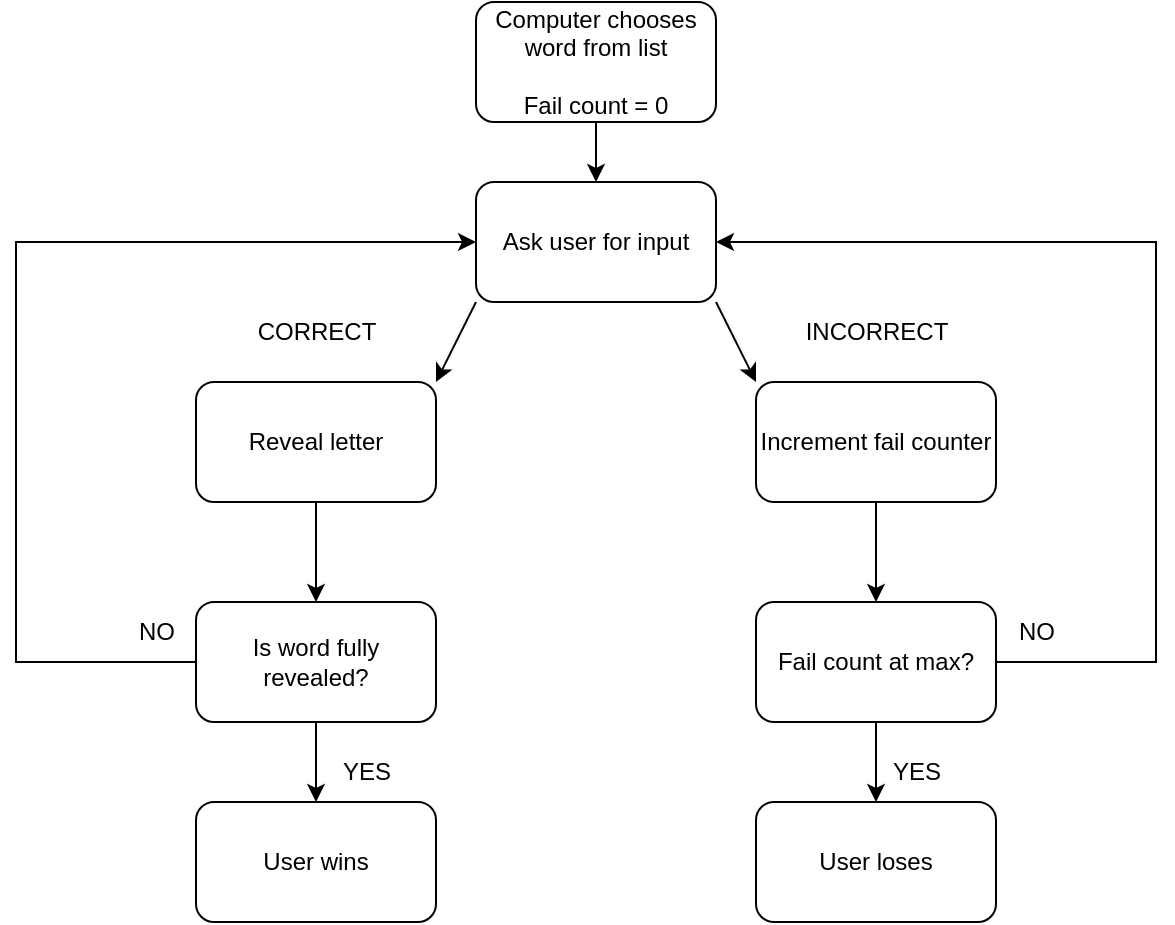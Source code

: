 <mxfile version="26.2.13">
  <diagram name="Page-1" id="eVHNWQ0-pRpKlbynzxpw">
    <mxGraphModel dx="1190" dy="626" grid="1" gridSize="10" guides="1" tooltips="1" connect="1" arrows="1" fold="1" page="1" pageScale="1" pageWidth="850" pageHeight="1100" math="0" shadow="0">
      <root>
        <mxCell id="0" />
        <mxCell id="1" parent="0" />
        <mxCell id="8MSSbf0XBgLD7Upb6AGd-1" value="Computer chooses word from list&lt;div&gt;&lt;br&gt;&lt;/div&gt;&lt;div&gt;Fail count = 0&lt;/div&gt;" style="rounded=1;whiteSpace=wrap;html=1;" vertex="1" parent="1">
          <mxGeometry x="380" y="40" width="120" height="60" as="geometry" />
        </mxCell>
        <mxCell id="8MSSbf0XBgLD7Upb6AGd-2" value="Ask user for input" style="rounded=1;whiteSpace=wrap;html=1;" vertex="1" parent="1">
          <mxGeometry x="380" y="130" width="120" height="60" as="geometry" />
        </mxCell>
        <mxCell id="8MSSbf0XBgLD7Upb6AGd-3" value="Reveal letter" style="rounded=1;whiteSpace=wrap;html=1;" vertex="1" parent="1">
          <mxGeometry x="240" y="230" width="120" height="60" as="geometry" />
        </mxCell>
        <mxCell id="8MSSbf0XBgLD7Upb6AGd-4" value="Increment fail counter" style="rounded=1;whiteSpace=wrap;html=1;" vertex="1" parent="1">
          <mxGeometry x="520" y="230" width="120" height="60" as="geometry" />
        </mxCell>
        <mxCell id="8MSSbf0XBgLD7Upb6AGd-24" value="" style="edgeStyle=none;rounded=0;orthogonalLoop=1;jettySize=auto;html=1;" edge="1" parent="1" source="8MSSbf0XBgLD7Upb6AGd-8" target="8MSSbf0XBgLD7Upb6AGd-23">
          <mxGeometry relative="1" as="geometry" />
        </mxCell>
        <mxCell id="8MSSbf0XBgLD7Upb6AGd-8" value="Is word fully revealed?" style="rounded=1;whiteSpace=wrap;html=1;" vertex="1" parent="1">
          <mxGeometry x="240" y="340" width="120" height="60" as="geometry" />
        </mxCell>
        <mxCell id="8MSSbf0XBgLD7Upb6AGd-28" value="" style="edgeStyle=none;rounded=0;orthogonalLoop=1;jettySize=auto;html=1;" edge="1" parent="1" source="8MSSbf0XBgLD7Upb6AGd-9" target="8MSSbf0XBgLD7Upb6AGd-27">
          <mxGeometry relative="1" as="geometry" />
        </mxCell>
        <mxCell id="8MSSbf0XBgLD7Upb6AGd-9" value="Fail count at max?" style="rounded=1;whiteSpace=wrap;html=1;" vertex="1" parent="1">
          <mxGeometry x="520" y="340" width="120" height="60" as="geometry" />
        </mxCell>
        <mxCell id="8MSSbf0XBgLD7Upb6AGd-10" value="" style="endArrow=classic;html=1;rounded=0;exitX=0;exitY=1;exitDx=0;exitDy=0;entryX=1;entryY=0;entryDx=0;entryDy=0;" edge="1" parent="1" source="8MSSbf0XBgLD7Upb6AGd-2" target="8MSSbf0XBgLD7Upb6AGd-3">
          <mxGeometry width="50" height="50" relative="1" as="geometry">
            <mxPoint x="400" y="410" as="sourcePoint" />
            <mxPoint x="360" y="220" as="targetPoint" />
          </mxGeometry>
        </mxCell>
        <mxCell id="8MSSbf0XBgLD7Upb6AGd-11" value="" style="endArrow=classic;html=1;rounded=0;exitX=1;exitY=1;exitDx=0;exitDy=0;entryX=0;entryY=0;entryDx=0;entryDy=0;" edge="1" parent="1" source="8MSSbf0XBgLD7Upb6AGd-2" target="8MSSbf0XBgLD7Upb6AGd-4">
          <mxGeometry width="50" height="50" relative="1" as="geometry">
            <mxPoint x="606" y="190" as="sourcePoint" />
            <mxPoint x="560" y="232" as="targetPoint" />
          </mxGeometry>
        </mxCell>
        <mxCell id="8MSSbf0XBgLD7Upb6AGd-12" value="" style="endArrow=classic;html=1;rounded=0;entryX=0.5;entryY=0;entryDx=0;entryDy=0;exitX=0.5;exitY=1;exitDx=0;exitDy=0;" edge="1" parent="1" source="8MSSbf0XBgLD7Upb6AGd-1" target="8MSSbf0XBgLD7Upb6AGd-2">
          <mxGeometry width="50" height="50" relative="1" as="geometry">
            <mxPoint x="400" y="230" as="sourcePoint" />
            <mxPoint x="450" y="180" as="targetPoint" />
          </mxGeometry>
        </mxCell>
        <mxCell id="8MSSbf0XBgLD7Upb6AGd-14" value="&lt;span style=&quot;text-wrap-mode: wrap;&quot;&gt;CORRECT&lt;/span&gt;" style="text;html=1;align=center;verticalAlign=middle;resizable=0;points=[];autosize=1;strokeColor=none;fillColor=none;" vertex="1" parent="1">
          <mxGeometry x="260" y="190" width="80" height="30" as="geometry" />
        </mxCell>
        <mxCell id="8MSSbf0XBgLD7Upb6AGd-15" value="&lt;span style=&quot;text-wrap-mode: wrap;&quot;&gt;INCORRECT&lt;/span&gt;" style="text;html=1;align=center;verticalAlign=middle;resizable=0;points=[];autosize=1;strokeColor=none;fillColor=none;" vertex="1" parent="1">
          <mxGeometry x="535" y="190" width="90" height="30" as="geometry" />
        </mxCell>
        <mxCell id="8MSSbf0XBgLD7Upb6AGd-16" value="" style="endArrow=classic;html=1;rounded=0;entryX=0.5;entryY=0;entryDx=0;entryDy=0;exitX=0.5;exitY=1;exitDx=0;exitDy=0;" edge="1" parent="1" source="8MSSbf0XBgLD7Upb6AGd-4" target="8MSSbf0XBgLD7Upb6AGd-9">
          <mxGeometry width="50" height="50" relative="1" as="geometry">
            <mxPoint x="590" y="310" as="sourcePoint" />
            <mxPoint x="579.58" y="340.0" as="targetPoint" />
          </mxGeometry>
        </mxCell>
        <mxCell id="8MSSbf0XBgLD7Upb6AGd-20" value="" style="endArrow=classic;html=1;rounded=0;exitX=0;exitY=0.5;exitDx=0;exitDy=0;entryX=0;entryY=0.5;entryDx=0;entryDy=0;" edge="1" parent="1" source="8MSSbf0XBgLD7Upb6AGd-8" target="8MSSbf0XBgLD7Upb6AGd-2">
          <mxGeometry width="50" height="50" relative="1" as="geometry">
            <mxPoint x="530" y="330" as="sourcePoint" />
            <mxPoint x="580" y="280" as="targetPoint" />
            <Array as="points">
              <mxPoint x="150" y="370" />
              <mxPoint x="150" y="160" />
            </Array>
          </mxGeometry>
        </mxCell>
        <mxCell id="8MSSbf0XBgLD7Upb6AGd-21" value="" style="endArrow=classic;html=1;rounded=0;entryX=0.5;entryY=0;entryDx=0;entryDy=0;exitX=0.5;exitY=1;exitDx=0;exitDy=0;" edge="1" parent="1" source="8MSSbf0XBgLD7Upb6AGd-3" target="8MSSbf0XBgLD7Upb6AGd-8">
          <mxGeometry width="50" height="50" relative="1" as="geometry">
            <mxPoint x="380" y="300" as="sourcePoint" />
            <mxPoint x="380" y="350" as="targetPoint" />
          </mxGeometry>
        </mxCell>
        <mxCell id="8MSSbf0XBgLD7Upb6AGd-22" value="NO" style="text;html=1;align=center;verticalAlign=middle;resizable=0;points=[];autosize=1;strokeColor=none;fillColor=none;" vertex="1" parent="1">
          <mxGeometry x="200" y="340" width="40" height="30" as="geometry" />
        </mxCell>
        <mxCell id="8MSSbf0XBgLD7Upb6AGd-23" value="User wins" style="rounded=1;whiteSpace=wrap;html=1;" vertex="1" parent="1">
          <mxGeometry x="240" y="440" width="120" height="60" as="geometry" />
        </mxCell>
        <mxCell id="8MSSbf0XBgLD7Upb6AGd-25" value="" style="endArrow=classic;html=1;rounded=0;entryX=1;entryY=0.5;entryDx=0;entryDy=0;exitX=1;exitY=0.5;exitDx=0;exitDy=0;" edge="1" parent="1" source="8MSSbf0XBgLD7Upb6AGd-9" target="8MSSbf0XBgLD7Upb6AGd-2">
          <mxGeometry width="50" height="50" relative="1" as="geometry">
            <mxPoint x="480" y="340" as="sourcePoint" />
            <mxPoint x="530" y="290" as="targetPoint" />
            <Array as="points">
              <mxPoint x="720" y="370" />
              <mxPoint x="720" y="160" />
            </Array>
          </mxGeometry>
        </mxCell>
        <mxCell id="8MSSbf0XBgLD7Upb6AGd-26" value="NO" style="text;html=1;align=center;verticalAlign=middle;resizable=0;points=[];autosize=1;strokeColor=none;fillColor=none;" vertex="1" parent="1">
          <mxGeometry x="640" y="340" width="40" height="30" as="geometry" />
        </mxCell>
        <mxCell id="8MSSbf0XBgLD7Upb6AGd-27" value="User loses" style="whiteSpace=wrap;html=1;rounded=1;" vertex="1" parent="1">
          <mxGeometry x="520" y="440" width="120" height="60" as="geometry" />
        </mxCell>
        <mxCell id="8MSSbf0XBgLD7Upb6AGd-29" value="YES" style="text;html=1;align=center;verticalAlign=middle;resizable=0;points=[];autosize=1;strokeColor=none;fillColor=none;" vertex="1" parent="1">
          <mxGeometry x="575" y="410" width="50" height="30" as="geometry" />
        </mxCell>
        <mxCell id="8MSSbf0XBgLD7Upb6AGd-30" value="YES" style="text;html=1;align=center;verticalAlign=middle;resizable=0;points=[];autosize=1;strokeColor=none;fillColor=none;" vertex="1" parent="1">
          <mxGeometry x="300" y="410" width="50" height="30" as="geometry" />
        </mxCell>
      </root>
    </mxGraphModel>
  </diagram>
</mxfile>
